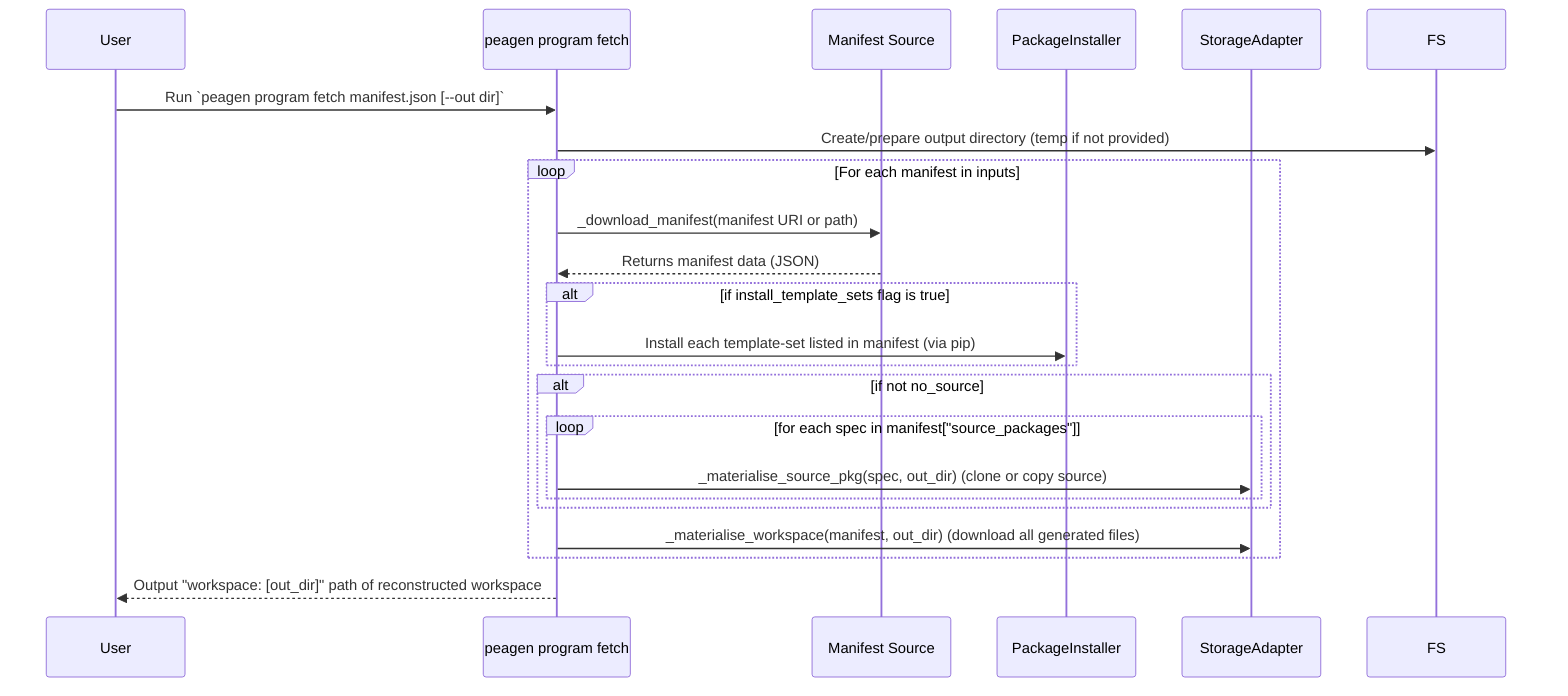 sequenceDiagram
    participant User
    participant CLI as peagen program fetch
    participant Net as Manifest Source
    participant Pip as PackageInstaller
    participant Adapter as StorageAdapter
    User ->> CLI: Run `peagen program fetch manifest.json [--out dir]`
    CLI ->> FS: Create/prepare output directory (temp if not provided)
    loop For each manifest in inputs
        CLI ->> Net: _download_manifest(manifest URI or path)
        Net -->> CLI: Returns manifest data (JSON)
        alt if install_template_sets flag is true
            CLI ->> Pip: Install each template-set listed in manifest (via pip)
        end
        alt if not no_source
            loop for each spec in manifest["source_packages"]
                CLI ->> Adapter: _materialise_source_pkg(spec, out_dir) (clone or copy source)
            end
        end
        CLI ->> Adapter: _materialise_workspace(manifest, out_dir) (download all generated files)
    end
    CLI -->> User: Output "workspace: [out_dir]" path of reconstructed workspace